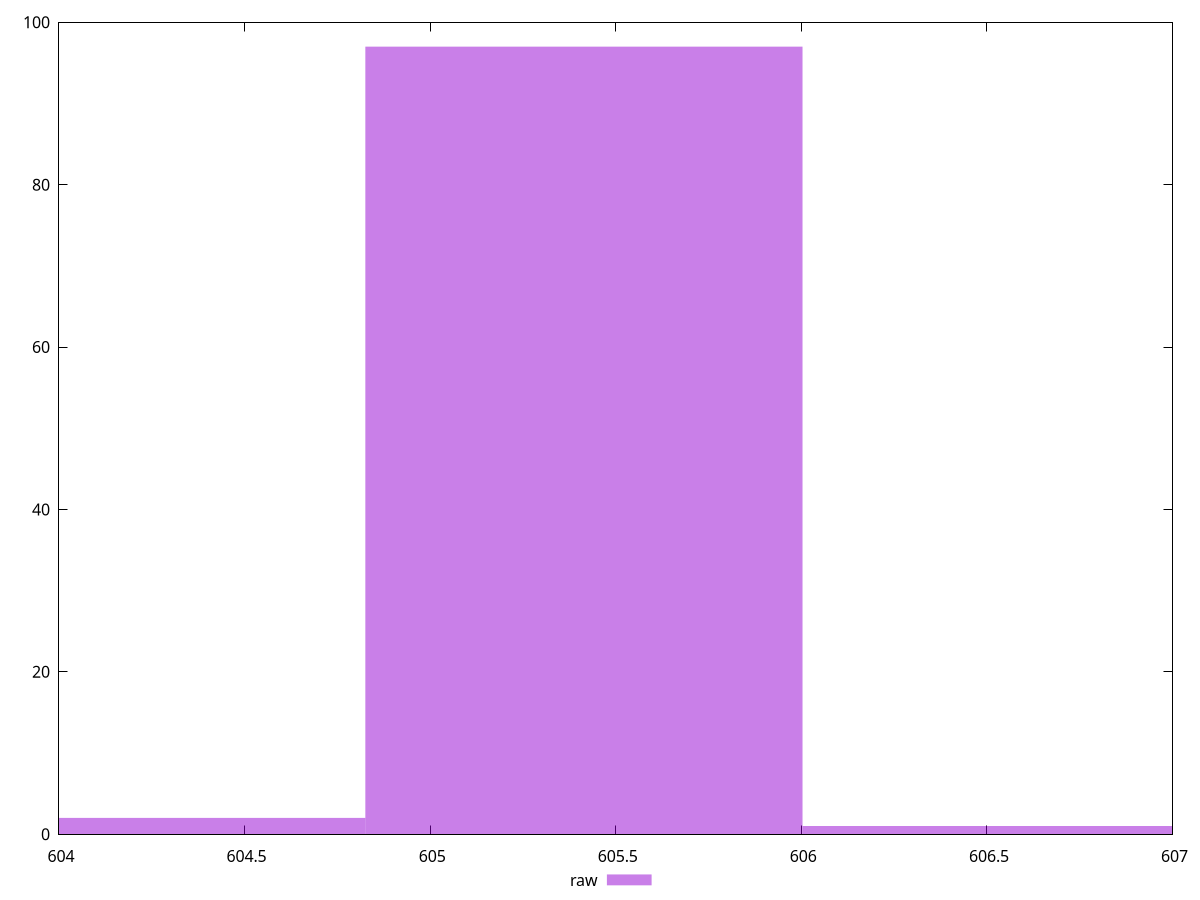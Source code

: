reset

$raw <<EOF
605.4142749607421 97
606.5921237447124 1
604.2364261767717 2
EOF

set key outside below
set boxwidth 1.1778487839703153
set xrange [604:607]
set yrange [0:100]
set style fill transparent solid 0.5 noborder
set terminal svg size 640, 490 enhanced background rgb 'white'
set output "report_00007_2020-12-11T15:55:29.892Z/uses-rel-preload/samples/pages+cached+nointeractive/raw/histogram.svg"

plot $raw title "raw" with boxes

reset
